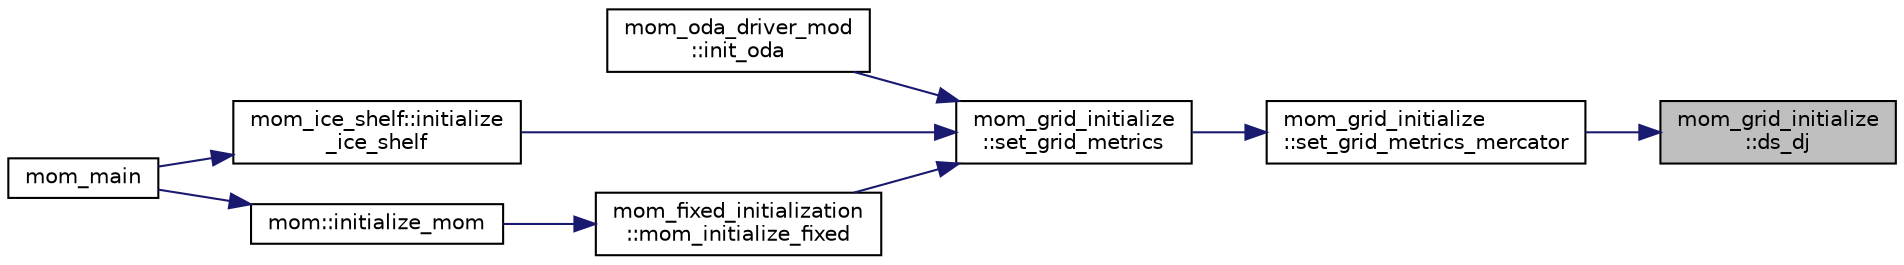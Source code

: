 digraph "mom_grid_initialize::ds_dj"
{
 // INTERACTIVE_SVG=YES
 // LATEX_PDF_SIZE
  edge [fontname="Helvetica",fontsize="10",labelfontname="Helvetica",labelfontsize="10"];
  node [fontname="Helvetica",fontsize="10",shape=record];
  rankdir="RL";
  Node1 [label="mom_grid_initialize\l::ds_dj",height=0.2,width=0.4,color="black", fillcolor="grey75", style="filled", fontcolor="black",tooltip="This function returns the grid spacing in the logical y direction."];
  Node1 -> Node2 [dir="back",color="midnightblue",fontsize="10",style="solid",fontname="Helvetica"];
  Node2 [label="mom_grid_initialize\l::set_grid_metrics_mercator",height=0.2,width=0.4,color="black", fillcolor="white", style="filled",URL="$namespacemom__grid__initialize.html#ac37d98379b33a9e95d0bbffc1d7a730f",tooltip="Calculate the values of the metric terms that might be used and save them in arrays."];
  Node2 -> Node3 [dir="back",color="midnightblue",fontsize="10",style="solid",fontname="Helvetica"];
  Node3 [label="mom_grid_initialize\l::set_grid_metrics",height=0.2,width=0.4,color="black", fillcolor="white", style="filled",URL="$namespacemom__grid__initialize.html#a80ff9ab4bfca58b9858abc4ce95b06e9",tooltip="set_grid_metrics is used to set the primary values in the model's horizontal grid...."];
  Node3 -> Node4 [dir="back",color="midnightblue",fontsize="10",style="solid",fontname="Helvetica"];
  Node4 [label="mom_oda_driver_mod\l::init_oda",height=0.2,width=0.4,color="black", fillcolor="white", style="filled",URL="$namespacemom__oda__driver__mod.html#aaaf67b8d0e0db3ba3dfe09e24d2b8b24",tooltip="initialize First_guess (prior) and Analysis grid information for all ensemble members"];
  Node3 -> Node5 [dir="back",color="midnightblue",fontsize="10",style="solid",fontname="Helvetica"];
  Node5 [label="mom_ice_shelf::initialize\l_ice_shelf",height=0.2,width=0.4,color="black", fillcolor="white", style="filled",URL="$namespacemom__ice__shelf.html#a5990f9918493ff4984245eac74e5f4d9",tooltip="Initializes shelf model data, parameters and diagnostics."];
  Node5 -> Node6 [dir="back",color="midnightblue",fontsize="10",style="solid",fontname="Helvetica"];
  Node6 [label="mom_main",height=0.2,width=0.4,color="black", fillcolor="white", style="filled",URL="$MOM__driver_8F90.html#a08fffeb2d8e8acbf9ed4609be6d258c6",tooltip=" "];
  Node3 -> Node7 [dir="back",color="midnightblue",fontsize="10",style="solid",fontname="Helvetica"];
  Node7 [label="mom_fixed_initialization\l::mom_initialize_fixed",height=0.2,width=0.4,color="black", fillcolor="white", style="filled",URL="$namespacemom__fixed__initialization.html#a79fad1bd49f85eaa0579def2d9d4ae53",tooltip="MOM_initialize_fixed sets up time-invariant quantities related to MOM6's horizontal grid,..."];
  Node7 -> Node8 [dir="back",color="midnightblue",fontsize="10",style="solid",fontname="Helvetica"];
  Node8 [label="mom::initialize_mom",height=0.2,width=0.4,color="black", fillcolor="white", style="filled",URL="$namespacemom.html#a96708b16215666edbfa5b46228f3a200",tooltip="Initialize MOM, including memory allocation, setting up parameters and diagnostics,..."];
  Node8 -> Node6 [dir="back",color="midnightblue",fontsize="10",style="solid",fontname="Helvetica"];
}
